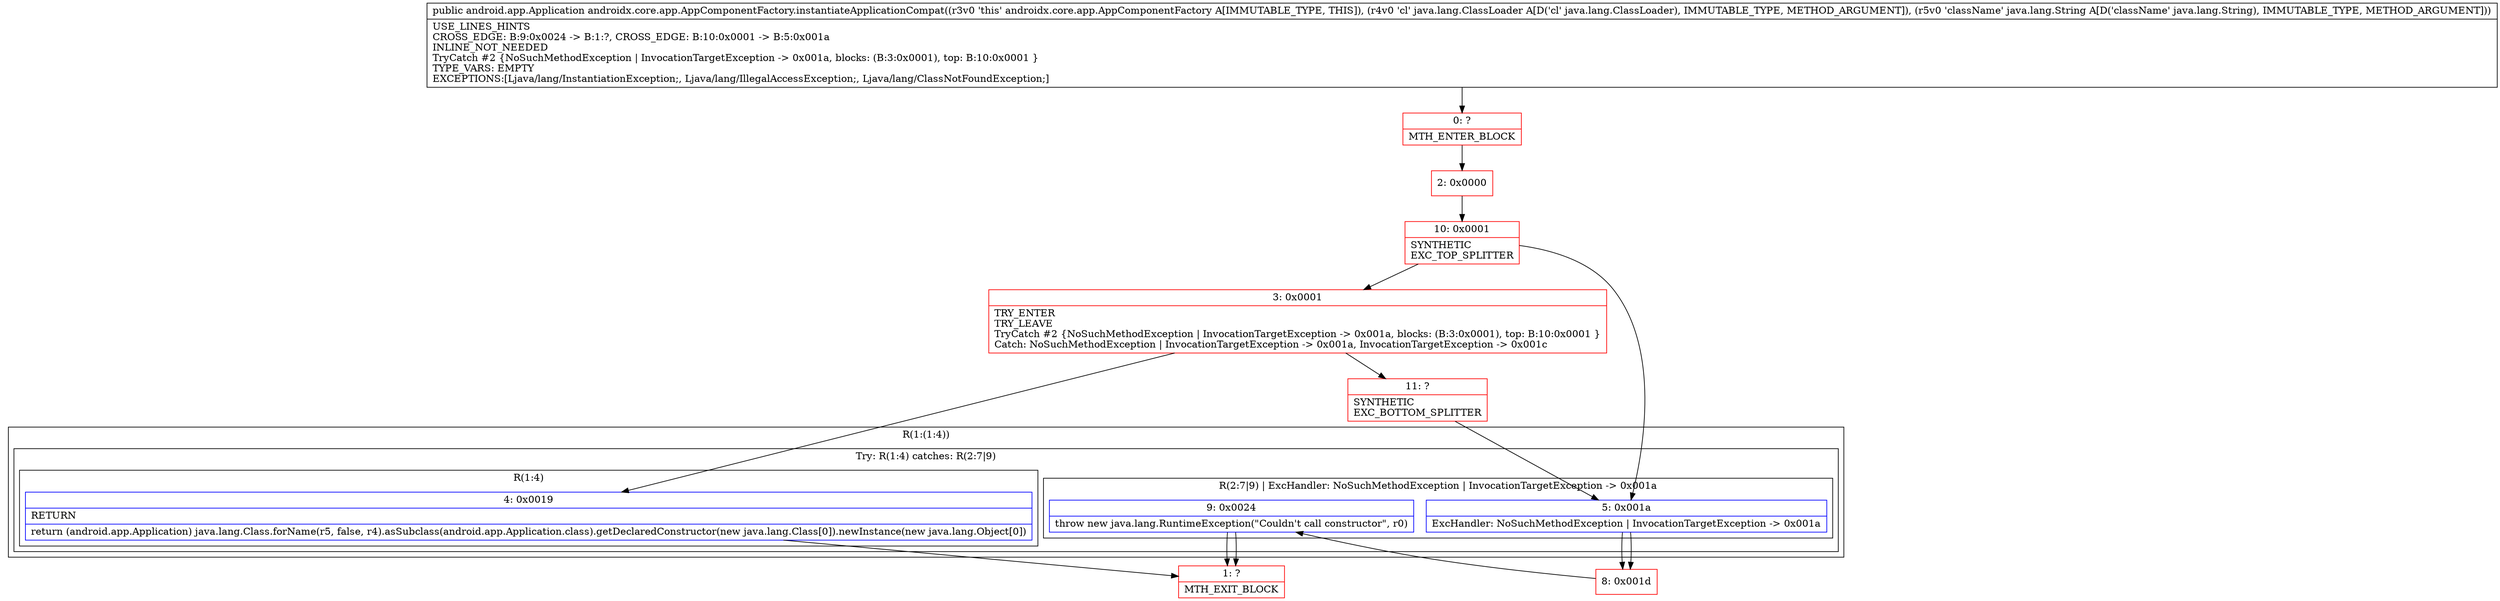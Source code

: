 digraph "CFG forandroidx.core.app.AppComponentFactory.instantiateApplicationCompat(Ljava\/lang\/ClassLoader;Ljava\/lang\/String;)Landroid\/app\/Application;" {
subgraph cluster_Region_45983097 {
label = "R(1:(1:4))";
node [shape=record,color=blue];
subgraph cluster_TryCatchRegion_1906548073 {
label = "Try: R(1:4) catches: R(2:7|9)";
node [shape=record,color=blue];
subgraph cluster_Region_1175467599 {
label = "R(1:4)";
node [shape=record,color=blue];
Node_4 [shape=record,label="{4\:\ 0x0019|RETURN\l|return (android.app.Application) java.lang.Class.forName(r5, false, r4).asSubclass(android.app.Application.class).getDeclaredConstructor(new java.lang.Class[0]).newInstance(new java.lang.Object[0])\l}"];
}
subgraph cluster_Region_137364221 {
label = "R(2:7|9) | ExcHandler: NoSuchMethodException \| InvocationTargetException \-\> 0x001a\l";
node [shape=record,color=blue];
Node_5 [shape=record,label="{5\:\ 0x001a|ExcHandler: NoSuchMethodException \| InvocationTargetException \-\> 0x001a\l}"];
Node_9 [shape=record,label="{9\:\ 0x0024|throw new java.lang.RuntimeException(\"Couldn't call constructor\", r0)\l}"];
}
}
}
subgraph cluster_Region_137364221 {
label = "R(2:7|9) | ExcHandler: NoSuchMethodException \| InvocationTargetException \-\> 0x001a\l";
node [shape=record,color=blue];
Node_5 [shape=record,label="{5\:\ 0x001a|ExcHandler: NoSuchMethodException \| InvocationTargetException \-\> 0x001a\l}"];
Node_9 [shape=record,label="{9\:\ 0x0024|throw new java.lang.RuntimeException(\"Couldn't call constructor\", r0)\l}"];
}
Node_0 [shape=record,color=red,label="{0\:\ ?|MTH_ENTER_BLOCK\l}"];
Node_2 [shape=record,color=red,label="{2\:\ 0x0000}"];
Node_10 [shape=record,color=red,label="{10\:\ 0x0001|SYNTHETIC\lEXC_TOP_SPLITTER\l}"];
Node_3 [shape=record,color=red,label="{3\:\ 0x0001|TRY_ENTER\lTRY_LEAVE\lTryCatch #2 \{NoSuchMethodException \| InvocationTargetException \-\> 0x001a, blocks: (B:3:0x0001), top: B:10:0x0001 \}\lCatch: NoSuchMethodException \| InvocationTargetException \-\> 0x001a, InvocationTargetException \-\> 0x001c\l}"];
Node_1 [shape=record,color=red,label="{1\:\ ?|MTH_EXIT_BLOCK\l}"];
Node_11 [shape=record,color=red,label="{11\:\ ?|SYNTHETIC\lEXC_BOTTOM_SPLITTER\l}"];
Node_8 [shape=record,color=red,label="{8\:\ 0x001d}"];
MethodNode[shape=record,label="{public android.app.Application androidx.core.app.AppComponentFactory.instantiateApplicationCompat((r3v0 'this' androidx.core.app.AppComponentFactory A[IMMUTABLE_TYPE, THIS]), (r4v0 'cl' java.lang.ClassLoader A[D('cl' java.lang.ClassLoader), IMMUTABLE_TYPE, METHOD_ARGUMENT]), (r5v0 'className' java.lang.String A[D('className' java.lang.String), IMMUTABLE_TYPE, METHOD_ARGUMENT]))  | USE_LINES_HINTS\lCROSS_EDGE: B:9:0x0024 \-\> B:1:?, CROSS_EDGE: B:10:0x0001 \-\> B:5:0x001a\lINLINE_NOT_NEEDED\lTryCatch #2 \{NoSuchMethodException \| InvocationTargetException \-\> 0x001a, blocks: (B:3:0x0001), top: B:10:0x0001 \}\lTYPE_VARS: EMPTY\lEXCEPTIONS:[Ljava\/lang\/InstantiationException;, Ljava\/lang\/IllegalAccessException;, Ljava\/lang\/ClassNotFoundException;]\l}"];
MethodNode -> Node_0;Node_4 -> Node_1;
Node_5 -> Node_8;
Node_9 -> Node_1;
Node_5 -> Node_8;
Node_9 -> Node_1;
Node_0 -> Node_2;
Node_2 -> Node_10;
Node_10 -> Node_3;
Node_10 -> Node_5;
Node_3 -> Node_4;
Node_3 -> Node_11;
Node_11 -> Node_5;
Node_8 -> Node_9;
}

